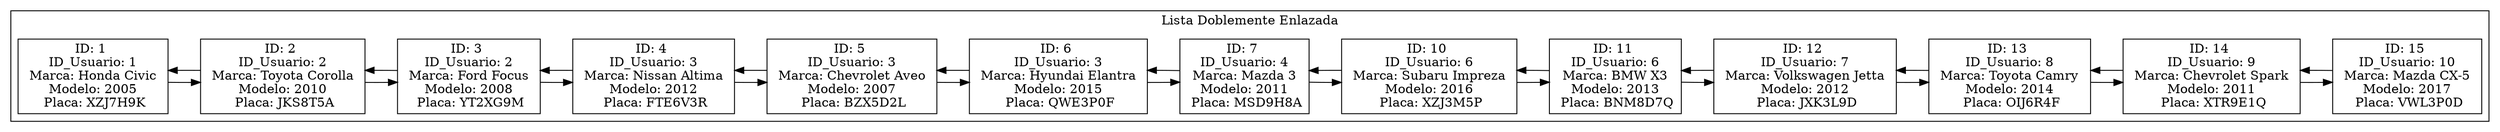 digraph G {
    node [shape=record];
    rankdir=LR;
    subgraph cluster_0 {
        label = "Lista Doblemente Enlazada";
        n0 [label = "{<data> ID: 1 \n ID_Usuario: 1 \n Marca: Honda Civic \n Modelo: 2005 \n Placa: XZJ7H9K}"];
        n1 [label = "{<data> ID: 2 \n ID_Usuario: 2 \n Marca: Toyota Corolla \n Modelo: 2010 \n Placa: JKS8T5A}"];
        n2 [label = "{<data> ID: 3 \n ID_Usuario: 2 \n Marca: Ford Focus \n Modelo: 2008 \n Placa: YT2XG9M}"];
        n3 [label = "{<data> ID: 4 \n ID_Usuario: 3 \n Marca: Nissan Altima \n Modelo: 2012 \n Placa: FTE6V3R}"];
        n4 [label = "{<data> ID: 5 \n ID_Usuario: 3 \n Marca: Chevrolet Aveo \n Modelo: 2007 \n Placa: BZX5D2L}"];
        n5 [label = "{<data> ID: 6 \n ID_Usuario: 3 \n Marca: Hyundai Elantra \n Modelo: 2015 \n Placa: QWE3P0F}"];
        n6 [label = "{<data> ID: 7 \n ID_Usuario: 4 \n Marca: Mazda 3 \n Modelo: 2011 \n Placa: MSD9H8A}"];
        n7 [label = "{<data> ID: 10 \n ID_Usuario: 6 \n Marca: Subaru Impreza \n Modelo: 2016 \n Placa: XZJ3M5P}"];
        n8 [label = "{<data> ID: 11 \n ID_Usuario: 6 \n Marca: BMW X3 \n Modelo: 2013 \n Placa: BNM8D7Q}"];
        n9 [label = "{<data> ID: 12 \n ID_Usuario: 7 \n Marca: Volkswagen Jetta \n Modelo: 2012 \n Placa: JXK3L9D}"];
        n10 [label = "{<data> ID: 13 \n ID_Usuario: 8 \n Marca: Toyota Camry \n Modelo: 2014 \n Placa: OIJ6R4F}"];
        n11 [label = "{<data> ID: 14 \n ID_Usuario: 9 \n Marca: Chevrolet Spark \n Modelo: 2011 \n Placa: XTR9E1Q}"];
        n12 [label = "{<data> ID: 15 \n ID_Usuario: 10 \n Marca: Mazda CX-5 \n Modelo: 2017 \n Placa: VWL3P0D}"];
        n0 -> n1;
        n1 -> n2;
        n1 -> n0;
        n2 -> n3;
        n2 -> n1;
        n3 -> n4;
        n3 -> n2;
        n4 -> n5;
        n4 -> n3;
        n5 -> n6;
        n5 -> n4;
        n6 -> n7;
        n6 -> n5;
        n7 -> n8;
        n7 -> n6;
        n8 -> n9;
        n8 -> n7;
        n9 -> n10;
        n9 -> n8;
        n10 -> n11;
        n10 -> n9;
        n11 -> n12;
        n11 -> n10;
        n12 -> n11;
    }
}
